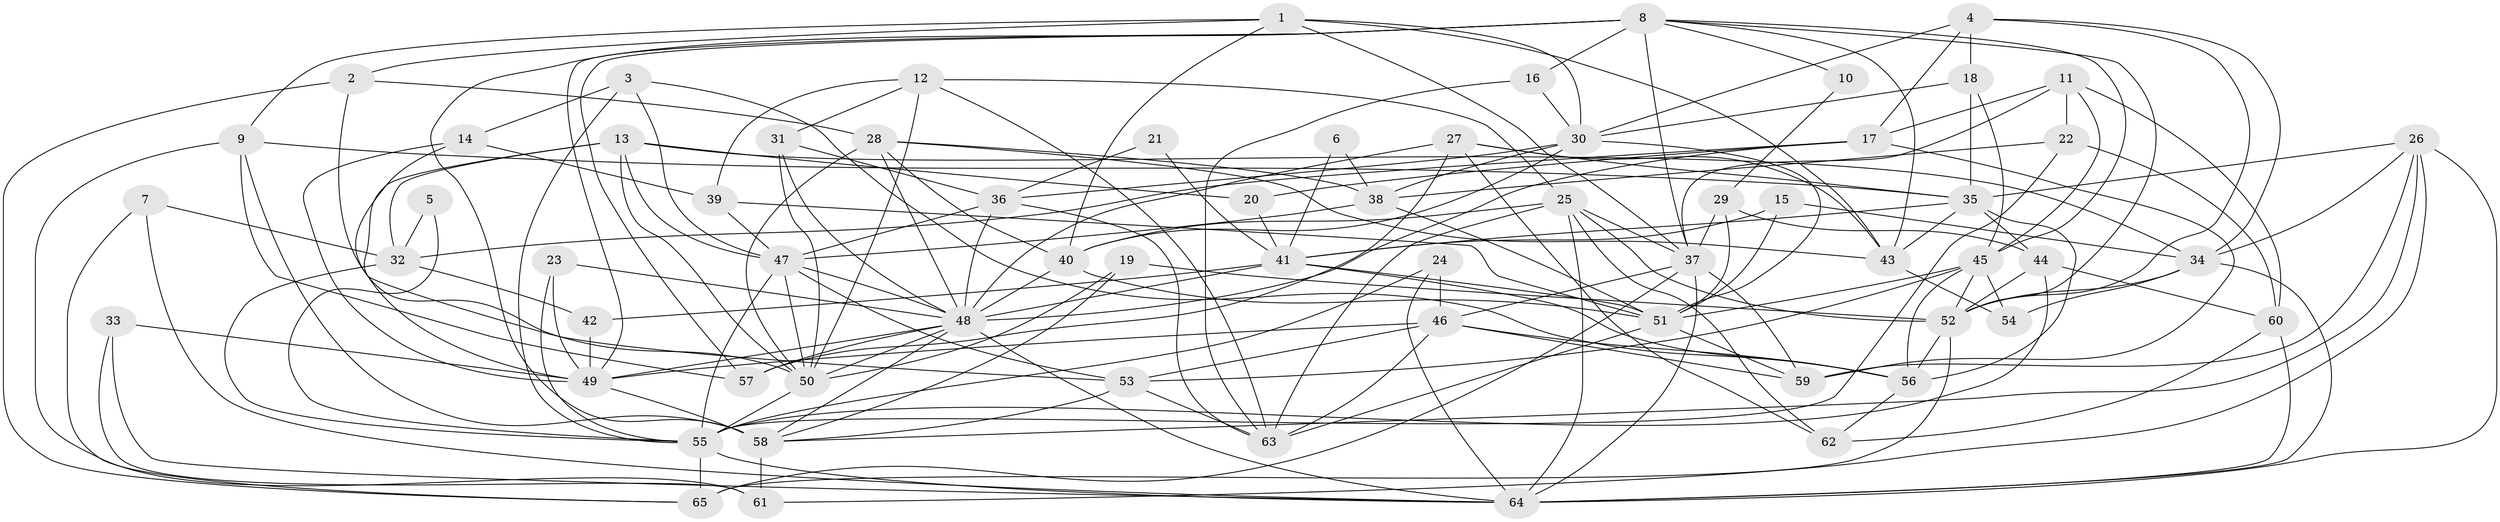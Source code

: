 // original degree distribution, {3: 0.27692307692307694, 5: 0.18461538461538463, 2: 0.15384615384615385, 6: 0.1, 8: 0.007692307692307693, 4: 0.23076923076923078, 7: 0.03076923076923077, 9: 0.015384615384615385}
// Generated by graph-tools (version 1.1) at 2025/50/03/09/25 03:50:04]
// undirected, 65 vertices, 184 edges
graph export_dot {
graph [start="1"]
  node [color=gray90,style=filled];
  1;
  2;
  3;
  4;
  5;
  6;
  7;
  8;
  9;
  10;
  11;
  12;
  13;
  14;
  15;
  16;
  17;
  18;
  19;
  20;
  21;
  22;
  23;
  24;
  25;
  26;
  27;
  28;
  29;
  30;
  31;
  32;
  33;
  34;
  35;
  36;
  37;
  38;
  39;
  40;
  41;
  42;
  43;
  44;
  45;
  46;
  47;
  48;
  49;
  50;
  51;
  52;
  53;
  54;
  55;
  56;
  57;
  58;
  59;
  60;
  61;
  62;
  63;
  64;
  65;
  1 -- 2 [weight=1.0];
  1 -- 9 [weight=1.0];
  1 -- 30 [weight=1.0];
  1 -- 37 [weight=1.0];
  1 -- 40 [weight=1.0];
  1 -- 43 [weight=1.0];
  2 -- 28 [weight=1.0];
  2 -- 53 [weight=1.0];
  2 -- 65 [weight=1.0];
  3 -- 14 [weight=1.0];
  3 -- 47 [weight=1.0];
  3 -- 55 [weight=1.0];
  3 -- 56 [weight=1.0];
  4 -- 17 [weight=1.0];
  4 -- 18 [weight=1.0];
  4 -- 30 [weight=1.0];
  4 -- 34 [weight=1.0];
  4 -- 52 [weight=1.0];
  5 -- 32 [weight=1.0];
  5 -- 55 [weight=1.0];
  6 -- 38 [weight=1.0];
  6 -- 41 [weight=1.0];
  7 -- 32 [weight=1.0];
  7 -- 64 [weight=1.0];
  7 -- 65 [weight=1.0];
  8 -- 10 [weight=1.0];
  8 -- 16 [weight=1.0];
  8 -- 37 [weight=1.0];
  8 -- 43 [weight=1.0];
  8 -- 45 [weight=1.0];
  8 -- 49 [weight=1.0];
  8 -- 52 [weight=1.0];
  8 -- 57 [weight=1.0];
  8 -- 58 [weight=1.0];
  9 -- 35 [weight=1.0];
  9 -- 57 [weight=1.0];
  9 -- 58 [weight=1.0];
  9 -- 61 [weight=1.0];
  10 -- 29 [weight=1.0];
  11 -- 17 [weight=1.0];
  11 -- 22 [weight=1.0];
  11 -- 37 [weight=1.0];
  11 -- 45 [weight=1.0];
  11 -- 60 [weight=1.0];
  12 -- 25 [weight=1.0];
  12 -- 31 [weight=1.0];
  12 -- 39 [weight=1.0];
  12 -- 50 [weight=1.0];
  12 -- 63 [weight=1.0];
  13 -- 20 [weight=1.0];
  13 -- 32 [weight=1.0];
  13 -- 34 [weight=1.0];
  13 -- 47 [weight=1.0];
  13 -- 49 [weight=1.0];
  13 -- 50 [weight=1.0];
  14 -- 39 [weight=1.0];
  14 -- 49 [weight=1.0];
  14 -- 50 [weight=1.0];
  15 -- 34 [weight=1.0];
  15 -- 41 [weight=1.0];
  15 -- 51 [weight=1.0];
  16 -- 30 [weight=1.0];
  16 -- 63 [weight=1.0];
  17 -- 20 [weight=1.0];
  17 -- 32 [weight=1.0];
  17 -- 48 [weight=1.0];
  17 -- 59 [weight=1.0];
  18 -- 30 [weight=1.0];
  18 -- 35 [weight=1.0];
  18 -- 45 [weight=1.0];
  19 -- 50 [weight=1.0];
  19 -- 52 [weight=1.0];
  19 -- 58 [weight=1.0];
  20 -- 41 [weight=1.0];
  21 -- 36 [weight=1.0];
  21 -- 41 [weight=1.0];
  22 -- 38 [weight=1.0];
  22 -- 55 [weight=1.0];
  22 -- 60 [weight=1.0];
  23 -- 48 [weight=1.0];
  23 -- 49 [weight=1.0];
  23 -- 55 [weight=1.0];
  24 -- 46 [weight=1.0];
  24 -- 55 [weight=1.0];
  24 -- 64 [weight=1.0];
  25 -- 37 [weight=1.0];
  25 -- 40 [weight=1.0];
  25 -- 52 [weight=1.0];
  25 -- 62 [weight=1.0];
  25 -- 63 [weight=1.0];
  25 -- 64 [weight=1.0];
  26 -- 34 [weight=1.0];
  26 -- 35 [weight=1.0];
  26 -- 58 [weight=1.0];
  26 -- 59 [weight=1.0];
  26 -- 61 [weight=1.0];
  26 -- 64 [weight=1.0];
  27 -- 35 [weight=1.0];
  27 -- 43 [weight=1.0];
  27 -- 48 [weight=2.0];
  27 -- 57 [weight=1.0];
  27 -- 62 [weight=1.0];
  28 -- 38 [weight=1.0];
  28 -- 40 [weight=1.0];
  28 -- 43 [weight=1.0];
  28 -- 48 [weight=1.0];
  28 -- 50 [weight=1.0];
  29 -- 37 [weight=2.0];
  29 -- 44 [weight=1.0];
  29 -- 51 [weight=1.0];
  30 -- 36 [weight=1.0];
  30 -- 38 [weight=1.0];
  30 -- 40 [weight=1.0];
  30 -- 51 [weight=1.0];
  31 -- 36 [weight=1.0];
  31 -- 48 [weight=1.0];
  31 -- 50 [weight=1.0];
  32 -- 42 [weight=1.0];
  32 -- 55 [weight=1.0];
  33 -- 49 [weight=1.0];
  33 -- 61 [weight=1.0];
  33 -- 64 [weight=1.0];
  34 -- 52 [weight=1.0];
  34 -- 54 [weight=1.0];
  34 -- 64 [weight=1.0];
  35 -- 41 [weight=1.0];
  35 -- 43 [weight=1.0];
  35 -- 44 [weight=1.0];
  35 -- 56 [weight=1.0];
  36 -- 47 [weight=1.0];
  36 -- 48 [weight=1.0];
  36 -- 63 [weight=1.0];
  37 -- 46 [weight=1.0];
  37 -- 59 [weight=1.0];
  37 -- 64 [weight=1.0];
  37 -- 65 [weight=1.0];
  38 -- 47 [weight=1.0];
  38 -- 51 [weight=1.0];
  39 -- 47 [weight=1.0];
  39 -- 51 [weight=1.0];
  40 -- 48 [weight=1.0];
  40 -- 51 [weight=1.0];
  41 -- 42 [weight=1.0];
  41 -- 48 [weight=1.0];
  41 -- 51 [weight=1.0];
  41 -- 56 [weight=1.0];
  42 -- 49 [weight=2.0];
  43 -- 54 [weight=1.0];
  44 -- 52 [weight=1.0];
  44 -- 55 [weight=1.0];
  44 -- 60 [weight=1.0];
  45 -- 51 [weight=1.0];
  45 -- 52 [weight=1.0];
  45 -- 53 [weight=1.0];
  45 -- 54 [weight=2.0];
  45 -- 56 [weight=1.0];
  46 -- 49 [weight=1.0];
  46 -- 53 [weight=1.0];
  46 -- 56 [weight=1.0];
  46 -- 59 [weight=1.0];
  46 -- 63 [weight=1.0];
  47 -- 48 [weight=1.0];
  47 -- 50 [weight=1.0];
  47 -- 53 [weight=1.0];
  47 -- 55 [weight=1.0];
  48 -- 49 [weight=1.0];
  48 -- 50 [weight=1.0];
  48 -- 57 [weight=1.0];
  48 -- 58 [weight=1.0];
  48 -- 64 [weight=1.0];
  49 -- 58 [weight=2.0];
  50 -- 55 [weight=1.0];
  51 -- 59 [weight=1.0];
  51 -- 63 [weight=1.0];
  52 -- 56 [weight=1.0];
  52 -- 65 [weight=1.0];
  53 -- 58 [weight=1.0];
  53 -- 63 [weight=1.0];
  55 -- 64 [weight=1.0];
  55 -- 65 [weight=1.0];
  56 -- 62 [weight=1.0];
  58 -- 61 [weight=1.0];
  60 -- 62 [weight=1.0];
  60 -- 64 [weight=1.0];
}
